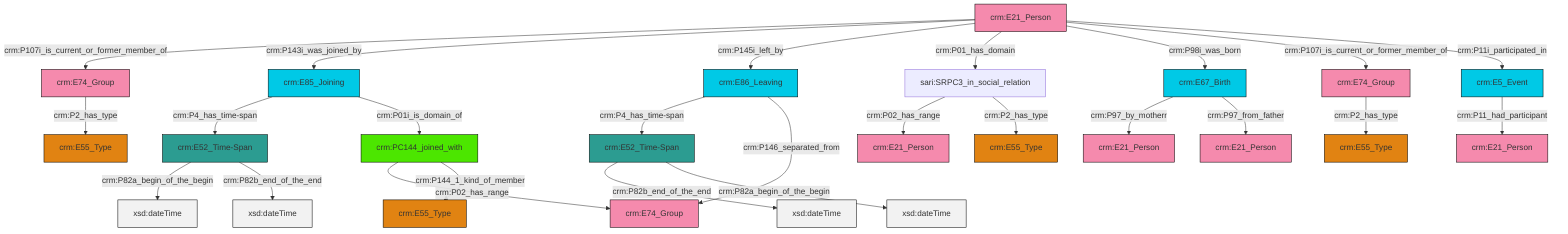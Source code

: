 graph TD
classDef Literal fill:#f2f2f2,stroke:#000000;
classDef CRM_Entity fill:#FFFFFF,stroke:#000000;
classDef Temporal_Entity fill:#00C9E6, stroke:#000000;
classDef Type fill:#E18312, stroke:#000000;
classDef Time-Span fill:#2C9C91, stroke:#000000;
classDef Appellation fill:#FFEB7F, stroke:#000000;
classDef Place fill:#008836, stroke:#000000;
classDef Persistent_Item fill:#B266B2, stroke:#000000;
classDef Conceptual_Object fill:#FFD700, stroke:#000000;
classDef Physical_Thing fill:#D2B48C, stroke:#000000;
classDef Actor fill:#f58aad, stroke:#000000;
classDef PC_Classes fill:#4ce600, stroke:#000000;
classDef Multi fill:#cccccc,stroke:#000000;

0["crm:E21_Person"]:::Actor -->|crm:P107i_is_current_or_former_member_of| 1["crm:E74_Group"]:::Actor
2["crm:E52_Time-Span"]:::Time-Span -->|crm:P82a_begin_of_the_begin| 3[xsd:dateTime]:::Literal
1["crm:E74_Group"]:::Actor -->|crm:P2_has_type| 6["crm:E55_Type"]:::Type
7["crm:E85_Joining"]:::Temporal_Entity -->|crm:P4_has_time-span| 2["crm:E52_Time-Span"]:::Time-Span
0["crm:E21_Person"]:::Actor -->|crm:P143i_was_joined_by| 7["crm:E85_Joining"]:::Temporal_Entity
12["sari:SRPC3_in_social_relation"]:::Default -->|crm:P02_has_range| 13["crm:E21_Person"]:::Actor
0["crm:E21_Person"]:::Actor -->|crm:P145i_left_by| 16["crm:E86_Leaving"]:::Temporal_Entity
17["crm:E74_Group"]:::Actor -->|crm:P2_has_type| 4["crm:E55_Type"]:::Type
19["crm:E67_Birth"]:::Temporal_Entity -->|crm:P97_by_motherr| 10["crm:E21_Person"]:::Actor
20["crm:PC144_joined_with"]:::PC_Classes -->|crm:P02_has_range| 21["crm:E74_Group"]:::Actor
0["crm:E21_Person"]:::Actor -->|crm:P01_has_domain| 12["sari:SRPC3_in_social_relation"]:::Default
12["sari:SRPC3_in_social_relation"]:::Default -->|crm:P2_has_type| 8["crm:E55_Type"]:::Type
25["crm:E5_Event"]:::Temporal_Entity -->|crm:P11_had_participant| 14["crm:E21_Person"]:::Actor
0["crm:E21_Person"]:::Actor -->|crm:P98i_was_born| 19["crm:E67_Birth"]:::Temporal_Entity
16["crm:E86_Leaving"]:::Temporal_Entity -->|crm:P4_has_time-span| 27["crm:E52_Time-Span"]:::Time-Span
7["crm:E85_Joining"]:::Temporal_Entity -->|crm:P01i_is_domain_of| 20["crm:PC144_joined_with"]:::PC_Classes
16["crm:E86_Leaving"]:::Temporal_Entity -->|crm:P146_separated_from| 21["crm:E74_Group"]:::Actor
20["crm:PC144_joined_with"]:::PC_Classes -->|crm:P144_1_kind_of_member| 23["crm:E55_Type"]:::Type
0["crm:E21_Person"]:::Actor -->|crm:P107i_is_current_or_former_member_of| 17["crm:E74_Group"]:::Actor
27["crm:E52_Time-Span"]:::Time-Span -->|crm:P82b_end_of_the_end| 42[xsd:dateTime]:::Literal
2["crm:E52_Time-Span"]:::Time-Span -->|crm:P82b_end_of_the_end| 43[xsd:dateTime]:::Literal
0["crm:E21_Person"]:::Actor -->|crm:P11i_participated_in| 25["crm:E5_Event"]:::Temporal_Entity
19["crm:E67_Birth"]:::Temporal_Entity -->|crm:P97_from_father| 30["crm:E21_Person"]:::Actor
27["crm:E52_Time-Span"]:::Time-Span -->|crm:P82a_begin_of_the_begin| 45[xsd:dateTime]:::Literal